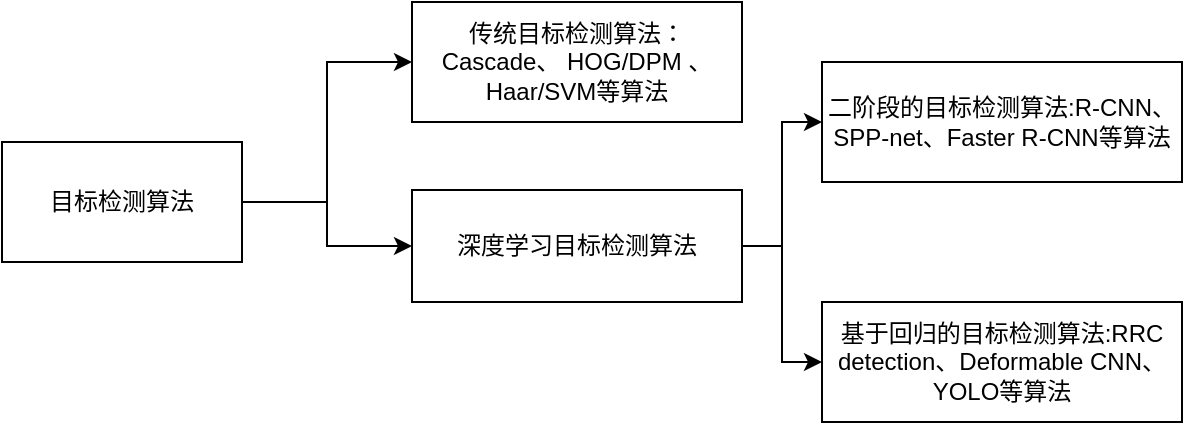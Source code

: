<mxfile version="21.2.2" type="github" pages="2">
  <diagram name="第 1 页" id="uMmMEYMXZL35tdkPM8nb">
    <mxGraphModel dx="1434" dy="764" grid="1" gridSize="10" guides="1" tooltips="1" connect="1" arrows="1" fold="1" page="1" pageScale="1" pageWidth="1169" pageHeight="827" math="0" shadow="0">
      <root>
        <mxCell id="0" />
        <mxCell id="1" parent="0" />
        <mxCell id="6GPU8laWg9fI6Lf-jTq9-3" style="edgeStyle=orthogonalEdgeStyle;rounded=0;orthogonalLoop=1;jettySize=auto;html=1;exitX=1;exitY=0.5;exitDx=0;exitDy=0;entryX=0;entryY=0.5;entryDx=0;entryDy=0;" edge="1" parent="1" source="6GPU8laWg9fI6Lf-jTq9-1" target="6GPU8laWg9fI6Lf-jTq9-2">
          <mxGeometry relative="1" as="geometry" />
        </mxCell>
        <mxCell id="6GPU8laWg9fI6Lf-jTq9-8" style="edgeStyle=orthogonalEdgeStyle;rounded=0;orthogonalLoop=1;jettySize=auto;html=1;exitX=1;exitY=0.5;exitDx=0;exitDy=0;" edge="1" parent="1" source="6GPU8laWg9fI6Lf-jTq9-1" target="6GPU8laWg9fI6Lf-jTq9-7">
          <mxGeometry relative="1" as="geometry" />
        </mxCell>
        <mxCell id="6GPU8laWg9fI6Lf-jTq9-1" value="目标检测算法" style="rounded=0;whiteSpace=wrap;html=1;" vertex="1" parent="1">
          <mxGeometry x="260" y="360" width="120" height="60" as="geometry" />
        </mxCell>
        <mxCell id="6GPU8laWg9fI6Lf-jTq9-2" value="传统目标检测算法：&lt;br&gt;Cascade、&amp;nbsp;HOG/DPM 、Haar/SVM等算法" style="rounded=0;whiteSpace=wrap;html=1;" vertex="1" parent="1">
          <mxGeometry x="465" y="290" width="165" height="60" as="geometry" />
        </mxCell>
        <mxCell id="6GPU8laWg9fI6Lf-jTq9-11" style="edgeStyle=orthogonalEdgeStyle;rounded=0;orthogonalLoop=1;jettySize=auto;html=1;entryX=0;entryY=0.5;entryDx=0;entryDy=0;" edge="1" parent="1" source="6GPU8laWg9fI6Lf-jTq9-7" target="6GPU8laWg9fI6Lf-jTq9-9">
          <mxGeometry relative="1" as="geometry" />
        </mxCell>
        <mxCell id="6GPU8laWg9fI6Lf-jTq9-12" style="edgeStyle=orthogonalEdgeStyle;rounded=0;orthogonalLoop=1;jettySize=auto;html=1;" edge="1" parent="1" source="6GPU8laWg9fI6Lf-jTq9-7" target="6GPU8laWg9fI6Lf-jTq9-10">
          <mxGeometry relative="1" as="geometry" />
        </mxCell>
        <mxCell id="6GPU8laWg9fI6Lf-jTq9-7" value="深度学习目标检测算法" style="rounded=0;whiteSpace=wrap;html=1;" vertex="1" parent="1">
          <mxGeometry x="465" y="384" width="165" height="56" as="geometry" />
        </mxCell>
        <mxCell id="6GPU8laWg9fI6Lf-jTq9-9" value="二阶段的目标检测算法:R-CNN、SPP-net、Faster R-CNN等算法" style="rounded=0;whiteSpace=wrap;html=1;" vertex="1" parent="1">
          <mxGeometry x="670" y="320" width="180" height="60" as="geometry" />
        </mxCell>
        <mxCell id="6GPU8laWg9fI6Lf-jTq9-10" value="基于回归的目标检测算法:RRC detection、Deformable CNN、YOLO等算法" style="rounded=0;whiteSpace=wrap;html=1;" vertex="1" parent="1">
          <mxGeometry x="670" y="440" width="180" height="60" as="geometry" />
        </mxCell>
      </root>
    </mxGraphModel>
  </diagram>
  <diagram id="Os6JV_deXEREtpR9FrM3" name="传统目标检测">
    <mxGraphModel dx="1434" dy="764" grid="1" gridSize="10" guides="1" tooltips="1" connect="1" arrows="1" fold="1" page="1" pageScale="1" pageWidth="1169" pageHeight="827" math="0" shadow="0">
      <root>
        <mxCell id="0" />
        <mxCell id="1" parent="0" />
        <mxCell id="e2hbFfjTnP9y03hA0iZc-3" value="" style="edgeStyle=orthogonalEdgeStyle;rounded=0;orthogonalLoop=1;jettySize=auto;html=1;" edge="1" parent="1" source="e2hbFfjTnP9y03hA0iZc-1" target="e2hbFfjTnP9y03hA0iZc-2">
          <mxGeometry relative="1" as="geometry" />
        </mxCell>
        <mxCell id="e2hbFfjTnP9y03hA0iZc-1" value="输入指定图像" style="rounded=0;whiteSpace=wrap;html=1;" vertex="1" parent="1">
          <mxGeometry x="200" y="354" width="120" height="60" as="geometry" />
        </mxCell>
        <mxCell id="e2hbFfjTnP9y03hA0iZc-5" value="" style="edgeStyle=orthogonalEdgeStyle;rounded=0;orthogonalLoop=1;jettySize=auto;html=1;" edge="1" parent="1" source="e2hbFfjTnP9y03hA0iZc-2" target="e2hbFfjTnP9y03hA0iZc-4">
          <mxGeometry relative="1" as="geometry" />
        </mxCell>
        <mxCell id="e2hbFfjTnP9y03hA0iZc-2" value="提取候选区域" style="whiteSpace=wrap;html=1;rounded=0;" vertex="1" parent="1">
          <mxGeometry x="360" y="354" width="120" height="60" as="geometry" />
        </mxCell>
        <mxCell id="e2hbFfjTnP9y03hA0iZc-7" value="" style="edgeStyle=orthogonalEdgeStyle;rounded=0;orthogonalLoop=1;jettySize=auto;html=1;" edge="1" parent="1" source="e2hbFfjTnP9y03hA0iZc-4" target="e2hbFfjTnP9y03hA0iZc-6">
          <mxGeometry relative="1" as="geometry" />
        </mxCell>
        <mxCell id="e2hbFfjTnP9y03hA0iZc-4" value="候选区域特征提取" style="whiteSpace=wrap;html=1;rounded=0;" vertex="1" parent="1">
          <mxGeometry x="524.5" y="354" width="120" height="60" as="geometry" />
        </mxCell>
        <mxCell id="e2hbFfjTnP9y03hA0iZc-9" value="" style="edgeStyle=orthogonalEdgeStyle;rounded=0;orthogonalLoop=1;jettySize=auto;html=1;" edge="1" parent="1" source="e2hbFfjTnP9y03hA0iZc-6" target="e2hbFfjTnP9y03hA0iZc-8">
          <mxGeometry relative="1" as="geometry" />
        </mxCell>
        <mxCell id="e2hbFfjTnP9y03hA0iZc-6" value="分类器进行分类" style="whiteSpace=wrap;html=1;rounded=0;" vertex="1" parent="1">
          <mxGeometry x="690" y="354" width="120" height="60" as="geometry" />
        </mxCell>
        <mxCell id="e2hbFfjTnP9y03hA0iZc-8" value="检测结果输出" style="whiteSpace=wrap;html=1;rounded=0;" vertex="1" parent="1">
          <mxGeometry x="860" y="354" width="120" height="60" as="geometry" />
        </mxCell>
      </root>
    </mxGraphModel>
  </diagram>
</mxfile>
